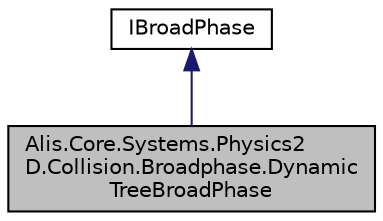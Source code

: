 digraph "Alis.Core.Systems.Physics2D.Collision.Broadphase.DynamicTreeBroadPhase"
{
 // LATEX_PDF_SIZE
  edge [fontname="Helvetica",fontsize="10",labelfontname="Helvetica",labelfontsize="10"];
  node [fontname="Helvetica",fontsize="10",shape=record];
  Node1 [label="Alis.Core.Systems.Physics2\lD.Collision.Broadphase.Dynamic\lTreeBroadPhase",height=0.2,width=0.4,color="black", fillcolor="grey75", style="filled", fontcolor="black",tooltip="The broad-phase is used for computing pairs and performing volume queries and ray casts...."];
  Node2 -> Node1 [dir="back",color="midnightblue",fontsize="10",style="solid",fontname="Helvetica"];
  Node2 [label="IBroadPhase",height=0.2,width=0.4,color="black", fillcolor="white", style="filled",URL="$interface_alis_1_1_core_1_1_systems_1_1_physics2_d_1_1_collision_1_1_broadphase_1_1_i_broad_phase.html",tooltip="The broad phase interface"];
}
